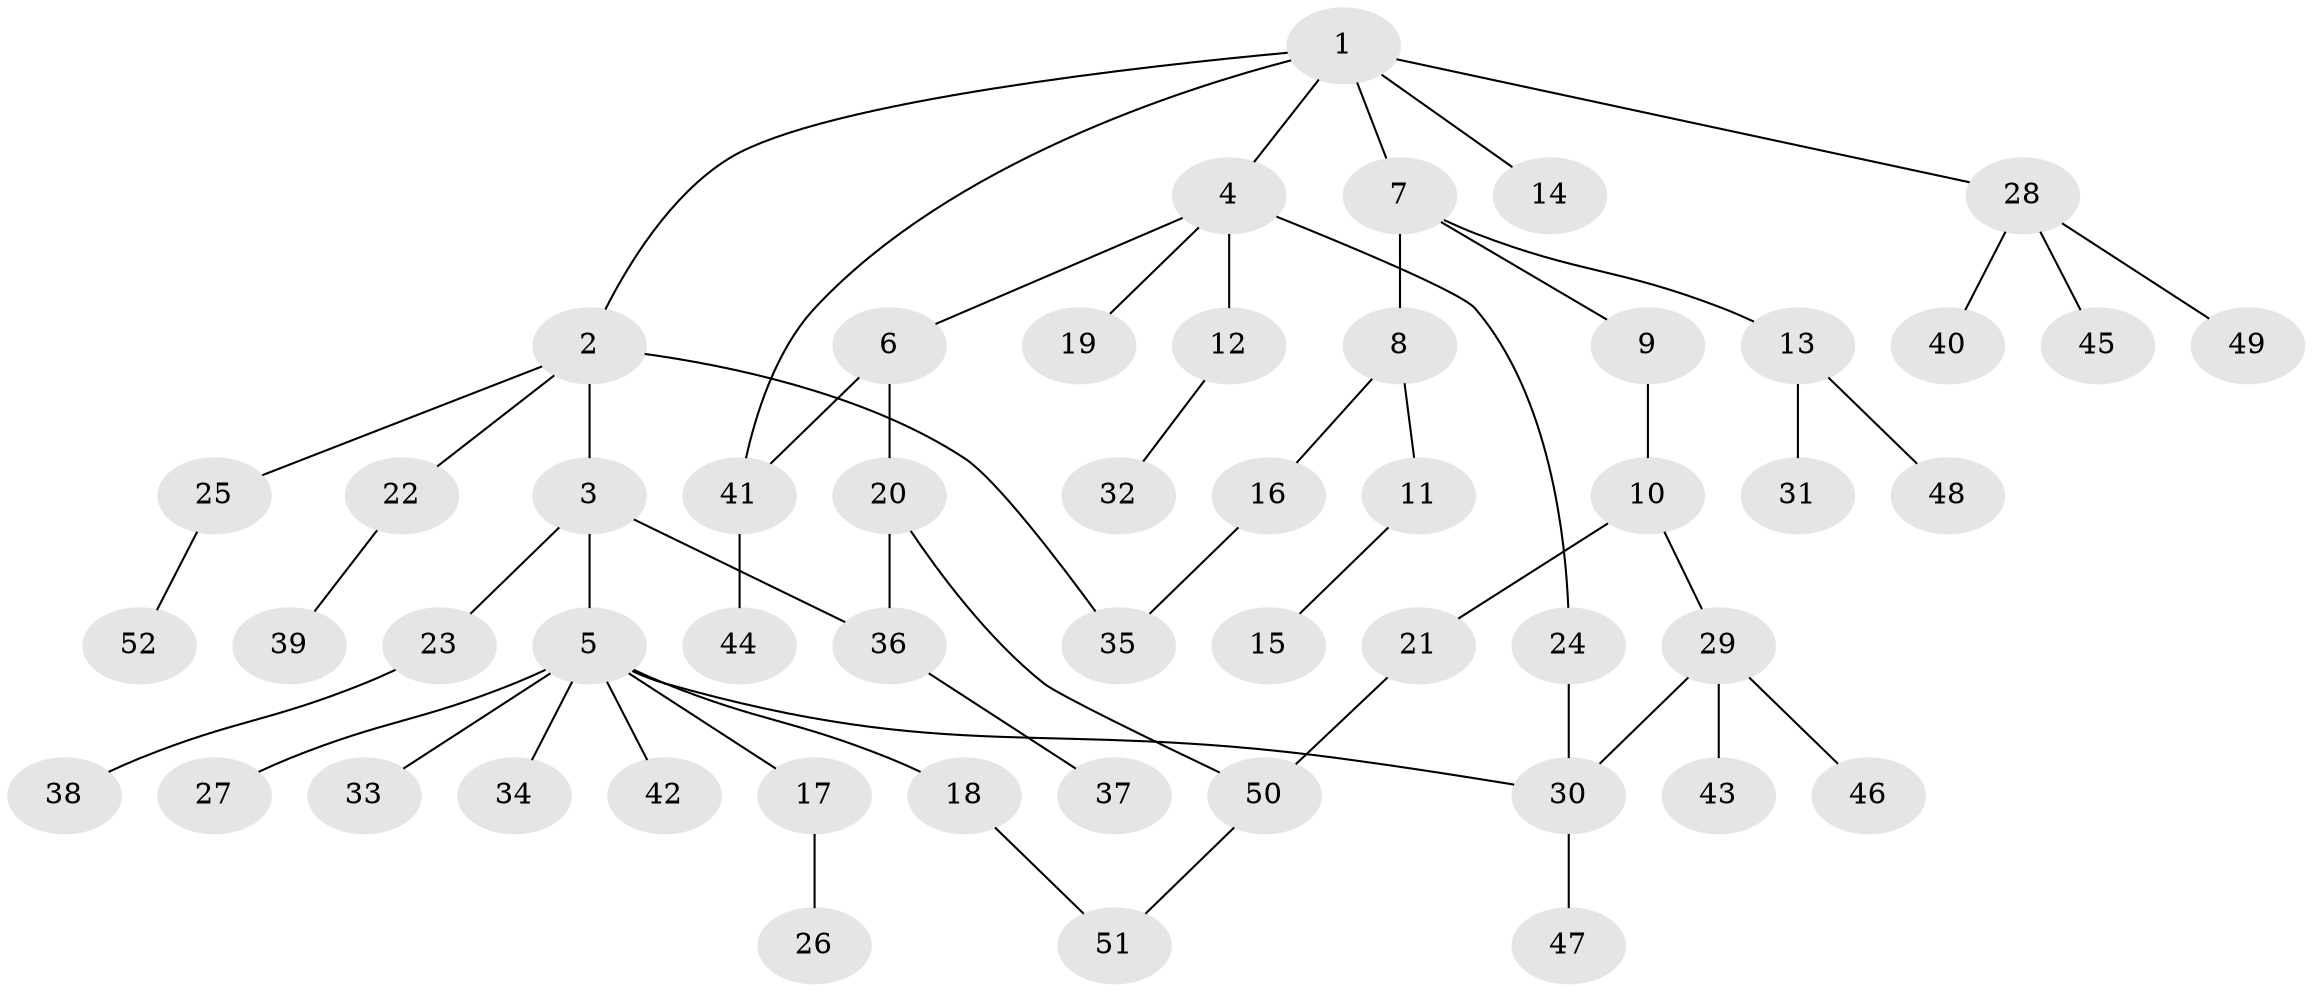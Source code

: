 // coarse degree distribution, {7: 0.027777777777777776, 5: 0.08333333333333333, 4: 0.05555555555555555, 8: 0.027777777777777776, 3: 0.16666666666666666, 1: 0.5, 2: 0.1388888888888889}
// Generated by graph-tools (version 1.1) at 2025/51/02/27/25 19:51:36]
// undirected, 52 vertices, 58 edges
graph export_dot {
graph [start="1"]
  node [color=gray90,style=filled];
  1;
  2;
  3;
  4;
  5;
  6;
  7;
  8;
  9;
  10;
  11;
  12;
  13;
  14;
  15;
  16;
  17;
  18;
  19;
  20;
  21;
  22;
  23;
  24;
  25;
  26;
  27;
  28;
  29;
  30;
  31;
  32;
  33;
  34;
  35;
  36;
  37;
  38;
  39;
  40;
  41;
  42;
  43;
  44;
  45;
  46;
  47;
  48;
  49;
  50;
  51;
  52;
  1 -- 2;
  1 -- 4;
  1 -- 7;
  1 -- 14;
  1 -- 28;
  1 -- 41;
  2 -- 3;
  2 -- 22;
  2 -- 25;
  2 -- 35;
  3 -- 5;
  3 -- 23;
  3 -- 36;
  4 -- 6;
  4 -- 12;
  4 -- 19;
  4 -- 24;
  5 -- 17;
  5 -- 18;
  5 -- 27;
  5 -- 30;
  5 -- 33;
  5 -- 34;
  5 -- 42;
  6 -- 20;
  6 -- 41;
  7 -- 8;
  7 -- 9;
  7 -- 13;
  8 -- 11;
  8 -- 16;
  9 -- 10;
  10 -- 21;
  10 -- 29;
  11 -- 15;
  12 -- 32;
  13 -- 31;
  13 -- 48;
  16 -- 35;
  17 -- 26;
  18 -- 51;
  20 -- 36;
  20 -- 50;
  21 -- 50;
  22 -- 39;
  23 -- 38;
  24 -- 30;
  25 -- 52;
  28 -- 40;
  28 -- 45;
  28 -- 49;
  29 -- 43;
  29 -- 46;
  29 -- 30;
  30 -- 47;
  36 -- 37;
  41 -- 44;
  50 -- 51;
}
